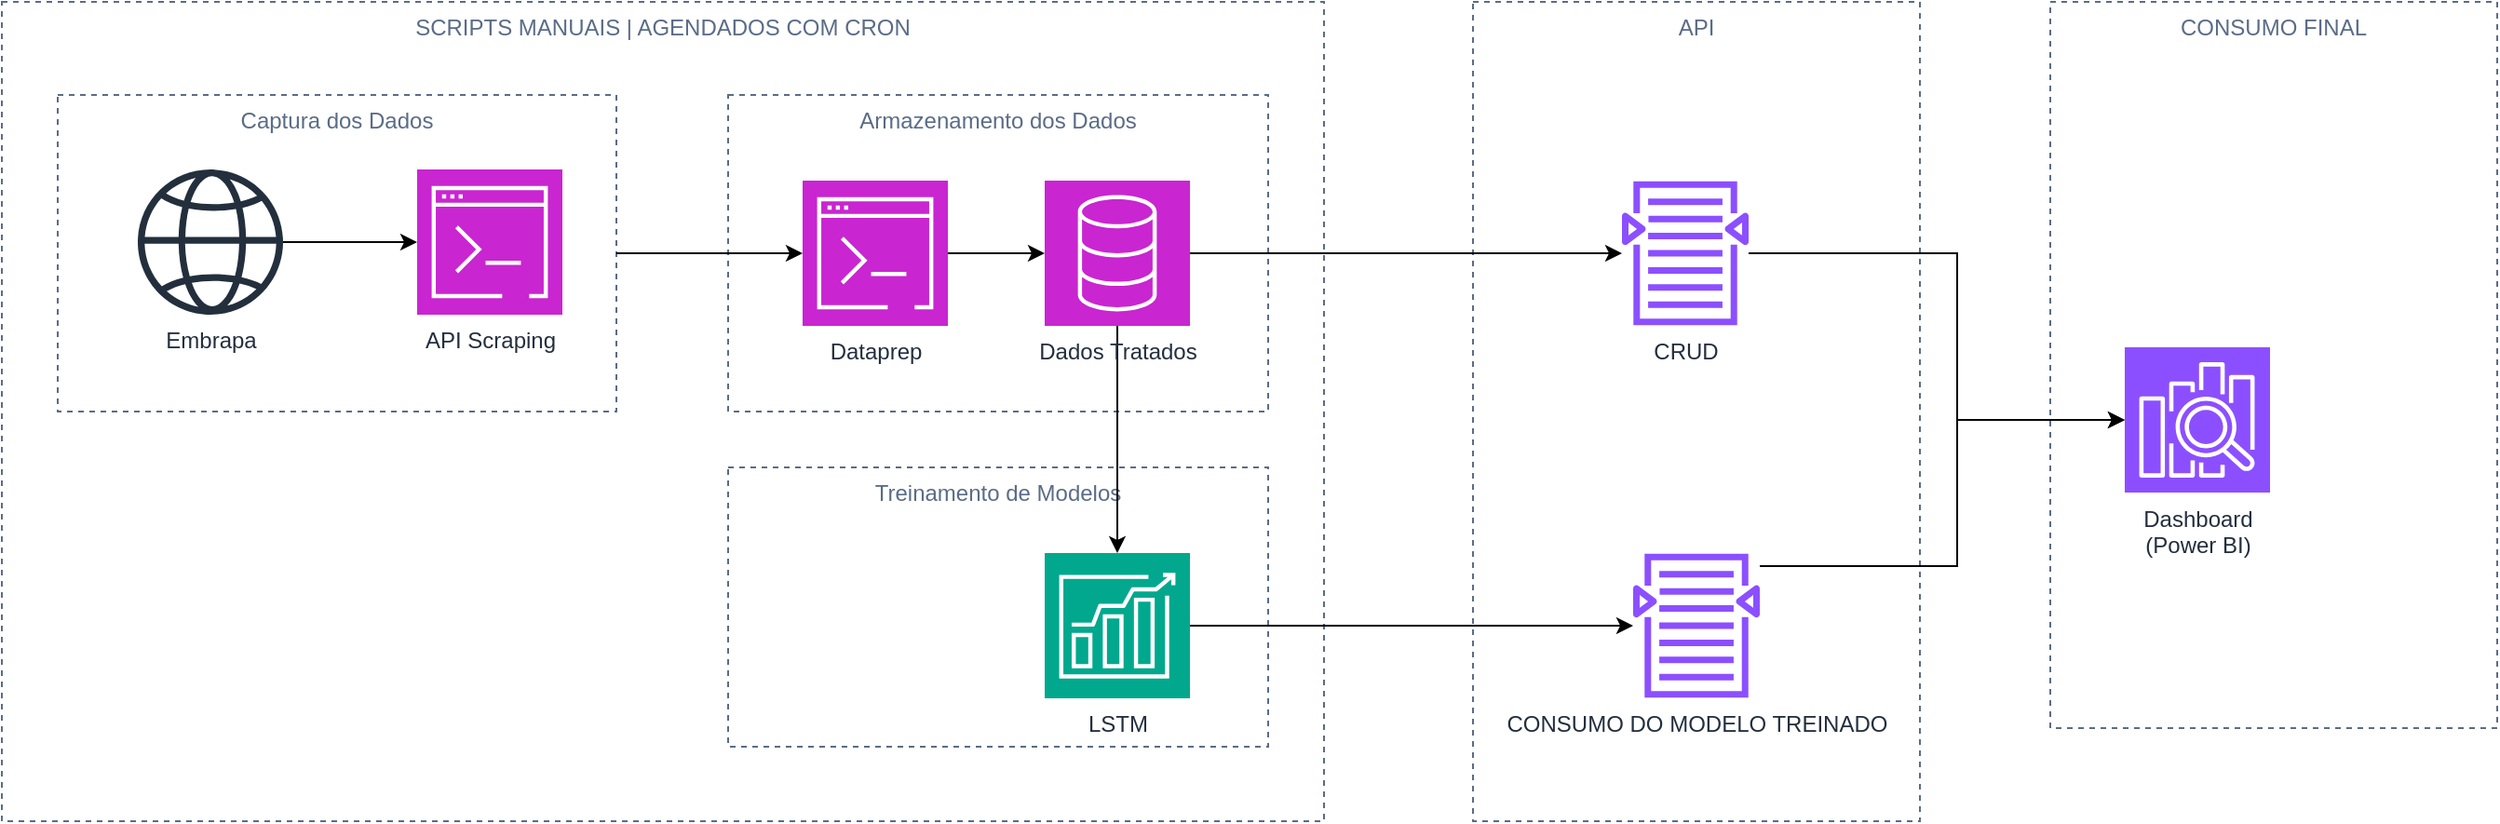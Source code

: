<mxfile version="26.1.1">
  <diagram name="Página-1" id="GJEIAjaZK0kfiM3TGm7x">
    <mxGraphModel dx="2901" dy="836" grid="1" gridSize="10" guides="1" tooltips="1" connect="1" arrows="1" fold="1" page="1" pageScale="1" pageWidth="827" pageHeight="1169" math="0" shadow="0">
      <root>
        <mxCell id="0" />
        <mxCell id="1" parent="0" />
        <mxCell id="bX5gsE0m3Yn_kgOYzzvG-2" value="SCRIPTS MANUAIS | AGENDADOS COM CRON" style="fillColor=none;strokeColor=#5A6C86;dashed=1;verticalAlign=top;fontStyle=0;fontColor=#5A6C86;whiteSpace=wrap;html=1;" vertex="1" parent="1">
          <mxGeometry x="-440" y="160" width="710" height="440" as="geometry" />
        </mxCell>
        <mxCell id="bX5gsE0m3Yn_kgOYzzvG-13" value="Treinamento de Modelos" style="fillColor=none;strokeColor=#5A6C86;dashed=1;verticalAlign=top;fontStyle=0;fontColor=#5A6C86;whiteSpace=wrap;html=1;" vertex="1" parent="1">
          <mxGeometry x="-50" y="410" width="290" height="150" as="geometry" />
        </mxCell>
        <mxCell id="bX5gsE0m3Yn_kgOYzzvG-9" value="CONSUMO FINAL" style="fillColor=none;strokeColor=#5A6C86;dashed=1;verticalAlign=top;fontStyle=0;fontColor=#5A6C86;whiteSpace=wrap;html=1;" vertex="1" parent="1">
          <mxGeometry x="660" y="160" width="240" height="390" as="geometry" />
        </mxCell>
        <mxCell id="J5O7sj9_nqmRkPlykjRa-51" value="Captura dos Dados" style="fillColor=none;strokeColor=#5A6C86;dashed=1;verticalAlign=top;fontStyle=0;fontColor=#5A6C86;whiteSpace=wrap;html=1;" parent="1" vertex="1">
          <mxGeometry x="-410" y="210" width="300" height="170" as="geometry" />
        </mxCell>
        <mxCell id="J5O7sj9_nqmRkPlykjRa-52" value="Armazenamento dos Dados" style="fillColor=none;strokeColor=#5A6C86;dashed=1;verticalAlign=top;fontStyle=0;fontColor=#5A6C86;whiteSpace=wrap;html=1;" parent="1" vertex="1">
          <mxGeometry x="-50" y="210" width="290" height="170" as="geometry" />
        </mxCell>
        <mxCell id="J5O7sj9_nqmRkPlykjRa-29" style="edgeStyle=orthogonalEdgeStyle;rounded=0;orthogonalLoop=1;jettySize=auto;html=1;" parent="1" source="J5O7sj9_nqmRkPlykjRa-1" target="J5O7sj9_nqmRkPlykjRa-12" edge="1">
          <mxGeometry relative="1" as="geometry" />
        </mxCell>
        <mxCell id="J5O7sj9_nqmRkPlykjRa-1" value="Embrapa" style="sketch=0;outlineConnect=0;fontColor=#232F3E;gradientColor=none;fillColor=#232F3D;strokeColor=none;dashed=0;verticalLabelPosition=bottom;verticalAlign=top;align=center;html=1;fontSize=12;fontStyle=0;aspect=fixed;pointerEvents=1;shape=mxgraph.aws4.globe;" parent="1" vertex="1">
          <mxGeometry x="-367" y="250" width="78" height="78" as="geometry" />
        </mxCell>
        <mxCell id="J5O7sj9_nqmRkPlykjRa-3" value="API" style="fillColor=none;strokeColor=#5A6C86;dashed=1;verticalAlign=top;fontStyle=0;fontColor=#5A6C86;whiteSpace=wrap;html=1;" parent="1" vertex="1">
          <mxGeometry x="350" y="160" width="240" height="440" as="geometry" />
        </mxCell>
        <mxCell id="J5O7sj9_nqmRkPlykjRa-12" value="API Scraping" style="sketch=0;points=[[0,0,0],[0.25,0,0],[0.5,0,0],[0.75,0,0],[1,0,0],[0,1,0],[0.25,1,0],[0.5,1,0],[0.75,1,0],[1,1,0],[0,0.25,0],[0,0.5,0],[0,0.75,0],[1,0.25,0],[1,0.5,0],[1,0.75,0]];outlineConnect=0;fontColor=#232F3E;fillColor=#C925D1;strokeColor=#ffffff;dashed=0;verticalLabelPosition=bottom;verticalAlign=top;align=center;html=1;fontSize=12;fontStyle=0;aspect=fixed;shape=mxgraph.aws4.resourceIcon;resIcon=mxgraph.aws4.command_line_interface;" parent="1" vertex="1">
          <mxGeometry x="-217" y="250" width="78" height="78" as="geometry" />
        </mxCell>
        <mxCell id="J5O7sj9_nqmRkPlykjRa-16" value="LSTM" style="sketch=0;points=[[0,0,0],[0.25,0,0],[0.5,0,0],[0.75,0,0],[1,0,0],[0,1,0],[0.25,1,0],[0.5,1,0],[0.75,1,0],[1,1,0],[0,0.25,0],[0,0.5,0],[0,0.75,0],[1,0.25,0],[1,0.5,0],[1,0.75,0]];outlineConnect=0;fontColor=#232F3E;fillColor=#01A88D;strokeColor=#ffffff;dashed=0;verticalLabelPosition=bottom;verticalAlign=top;align=center;html=1;fontSize=12;fontStyle=0;aspect=fixed;shape=mxgraph.aws4.resourceIcon;resIcon=mxgraph.aws4.forecast;" parent="1" vertex="1">
          <mxGeometry x="120" y="456" width="78" height="78" as="geometry" />
        </mxCell>
        <mxCell id="J5O7sj9_nqmRkPlykjRa-26" value="Dataprep" style="sketch=0;points=[[0,0,0],[0.25,0,0],[0.5,0,0],[0.75,0,0],[1,0,0],[0,1,0],[0.25,1,0],[0.5,1,0],[0.75,1,0],[1,1,0],[0,0.25,0],[0,0.5,0],[0,0.75,0],[1,0.25,0],[1,0.5,0],[1,0.75,0]];outlineConnect=0;fontColor=#232F3E;fillColor=#C925D1;strokeColor=#ffffff;dashed=0;verticalLabelPosition=bottom;verticalAlign=top;align=center;html=1;fontSize=12;fontStyle=0;aspect=fixed;shape=mxgraph.aws4.resourceIcon;resIcon=mxgraph.aws4.command_line_interface;" parent="1" vertex="1">
          <mxGeometry x="-10" y="256" width="78" height="78" as="geometry" />
        </mxCell>
        <mxCell id="bX5gsE0m3Yn_kgOYzzvG-6" style="edgeStyle=orthogonalEdgeStyle;rounded=0;orthogonalLoop=1;jettySize=auto;html=1;" edge="1" parent="1" source="J5O7sj9_nqmRkPlykjRa-30" target="J5O7sj9_nqmRkPlykjRa-16">
          <mxGeometry relative="1" as="geometry" />
        </mxCell>
        <mxCell id="bX5gsE0m3Yn_kgOYzzvG-7" style="edgeStyle=orthogonalEdgeStyle;rounded=0;orthogonalLoop=1;jettySize=auto;html=1;" edge="1" parent="1" source="J5O7sj9_nqmRkPlykjRa-30" target="J5O7sj9_nqmRkPlykjRa-53">
          <mxGeometry relative="1" as="geometry" />
        </mxCell>
        <mxCell id="J5O7sj9_nqmRkPlykjRa-30" value="Dados Tratados" style="sketch=0;points=[[0,0,0],[0.25,0,0],[0.5,0,0],[0.75,0,0],[1,0,0],[0,1,0],[0.25,1,0],[0.5,1,0],[0.75,1,0],[1,1,0],[0,0.25,0],[0,0.5,0],[0,0.75,0],[1,0.25,0],[1,0.5,0],[1,0.75,0]];outlineConnect=0;fontColor=#232F3E;fillColor=#C925D1;strokeColor=#ffffff;dashed=0;verticalLabelPosition=bottom;verticalAlign=top;align=center;html=1;fontSize=12;fontStyle=0;aspect=fixed;shape=mxgraph.aws4.resourceIcon;resIcon=mxgraph.aws4.database;" parent="1" vertex="1">
          <mxGeometry x="120" y="256" width="78" height="78" as="geometry" />
        </mxCell>
        <mxCell id="J5O7sj9_nqmRkPlykjRa-31" style="edgeStyle=orthogonalEdgeStyle;rounded=0;orthogonalLoop=1;jettySize=auto;html=1;entryX=0;entryY=0.5;entryDx=0;entryDy=0;entryPerimeter=0;" parent="1" source="J5O7sj9_nqmRkPlykjRa-26" target="J5O7sj9_nqmRkPlykjRa-30" edge="1">
          <mxGeometry relative="1" as="geometry" />
        </mxCell>
        <mxCell id="J5O7sj9_nqmRkPlykjRa-47" value="Dashboard&lt;div&gt;(Power BI)&lt;/div&gt;" style="sketch=0;points=[[0,0,0],[0.25,0,0],[0.5,0,0],[0.75,0,0],[1,0,0],[0,1,0],[0.25,1,0],[0.5,1,0],[0.75,1,0],[1,1,0],[0,0.25,0],[0,0.5,0],[0,0.75,0],[1,0.25,0],[1,0.5,0],[1,0.75,0]];outlineConnect=0;fontColor=#232F3E;fillColor=#8C4FFF;strokeColor=#ffffff;dashed=0;verticalLabelPosition=bottom;verticalAlign=top;align=center;html=1;fontSize=12;fontStyle=0;aspect=fixed;shape=mxgraph.aws4.resourceIcon;resIcon=mxgraph.aws4.elasticsearch_service;" parent="1" vertex="1">
          <mxGeometry x="700" y="345.5" width="78" height="78" as="geometry" />
        </mxCell>
        <mxCell id="J5O7sj9_nqmRkPlykjRa-53" value="CRUD" style="sketch=0;outlineConnect=0;fontColor=#232F3E;gradientColor=none;fillColor=#8C4FFF;strokeColor=none;dashed=0;verticalLabelPosition=bottom;verticalAlign=top;align=center;html=1;fontSize=12;fontStyle=0;aspect=fixed;pointerEvents=1;shape=mxgraph.aws4.search_documents;" parent="1" vertex="1">
          <mxGeometry x="430" y="256" width="68" height="78" as="geometry" />
        </mxCell>
        <mxCell id="bX5gsE0m3Yn_kgOYzzvG-1" style="edgeStyle=orthogonalEdgeStyle;rounded=0;orthogonalLoop=1;jettySize=auto;html=1;entryX=0;entryY=0.5;entryDx=0;entryDy=0;entryPerimeter=0;" edge="1" parent="1" source="J5O7sj9_nqmRkPlykjRa-51" target="J5O7sj9_nqmRkPlykjRa-26">
          <mxGeometry relative="1" as="geometry" />
        </mxCell>
        <mxCell id="bX5gsE0m3Yn_kgOYzzvG-4" style="edgeStyle=orthogonalEdgeStyle;rounded=0;orthogonalLoop=1;jettySize=auto;html=1;" edge="1" parent="1" source="J5O7sj9_nqmRkPlykjRa-16" target="bX5gsE0m3Yn_kgOYzzvG-5">
          <mxGeometry relative="1" as="geometry">
            <mxPoint x="410" y="359" as="targetPoint" />
          </mxGeometry>
        </mxCell>
        <mxCell id="bX5gsE0m3Yn_kgOYzzvG-5" value="CONSUMO DO MODELO TREINADO" style="sketch=0;outlineConnect=0;fontColor=#232F3E;gradientColor=none;fillColor=#8C4FFF;strokeColor=none;dashed=0;verticalLabelPosition=bottom;verticalAlign=top;align=center;html=1;fontSize=12;fontStyle=0;aspect=fixed;pointerEvents=1;shape=mxgraph.aws4.search_documents;" vertex="1" parent="1">
          <mxGeometry x="436" y="456" width="68" height="78" as="geometry" />
        </mxCell>
        <mxCell id="bX5gsE0m3Yn_kgOYzzvG-11" style="edgeStyle=orthogonalEdgeStyle;rounded=0;orthogonalLoop=1;jettySize=auto;html=1;entryX=0;entryY=0.5;entryDx=0;entryDy=0;entryPerimeter=0;" edge="1" parent="1" source="bX5gsE0m3Yn_kgOYzzvG-5" target="J5O7sj9_nqmRkPlykjRa-47">
          <mxGeometry relative="1" as="geometry">
            <Array as="points">
              <mxPoint x="610" y="463" />
              <mxPoint x="610" y="385" />
            </Array>
          </mxGeometry>
        </mxCell>
        <mxCell id="bX5gsE0m3Yn_kgOYzzvG-12" style="edgeStyle=orthogonalEdgeStyle;rounded=0;orthogonalLoop=1;jettySize=auto;html=1;entryX=0;entryY=0.5;entryDx=0;entryDy=0;entryPerimeter=0;" edge="1" parent="1" source="J5O7sj9_nqmRkPlykjRa-53" target="J5O7sj9_nqmRkPlykjRa-47">
          <mxGeometry relative="1" as="geometry">
            <Array as="points">
              <mxPoint x="610" y="295" />
              <mxPoint x="610" y="385" />
            </Array>
          </mxGeometry>
        </mxCell>
      </root>
    </mxGraphModel>
  </diagram>
</mxfile>
